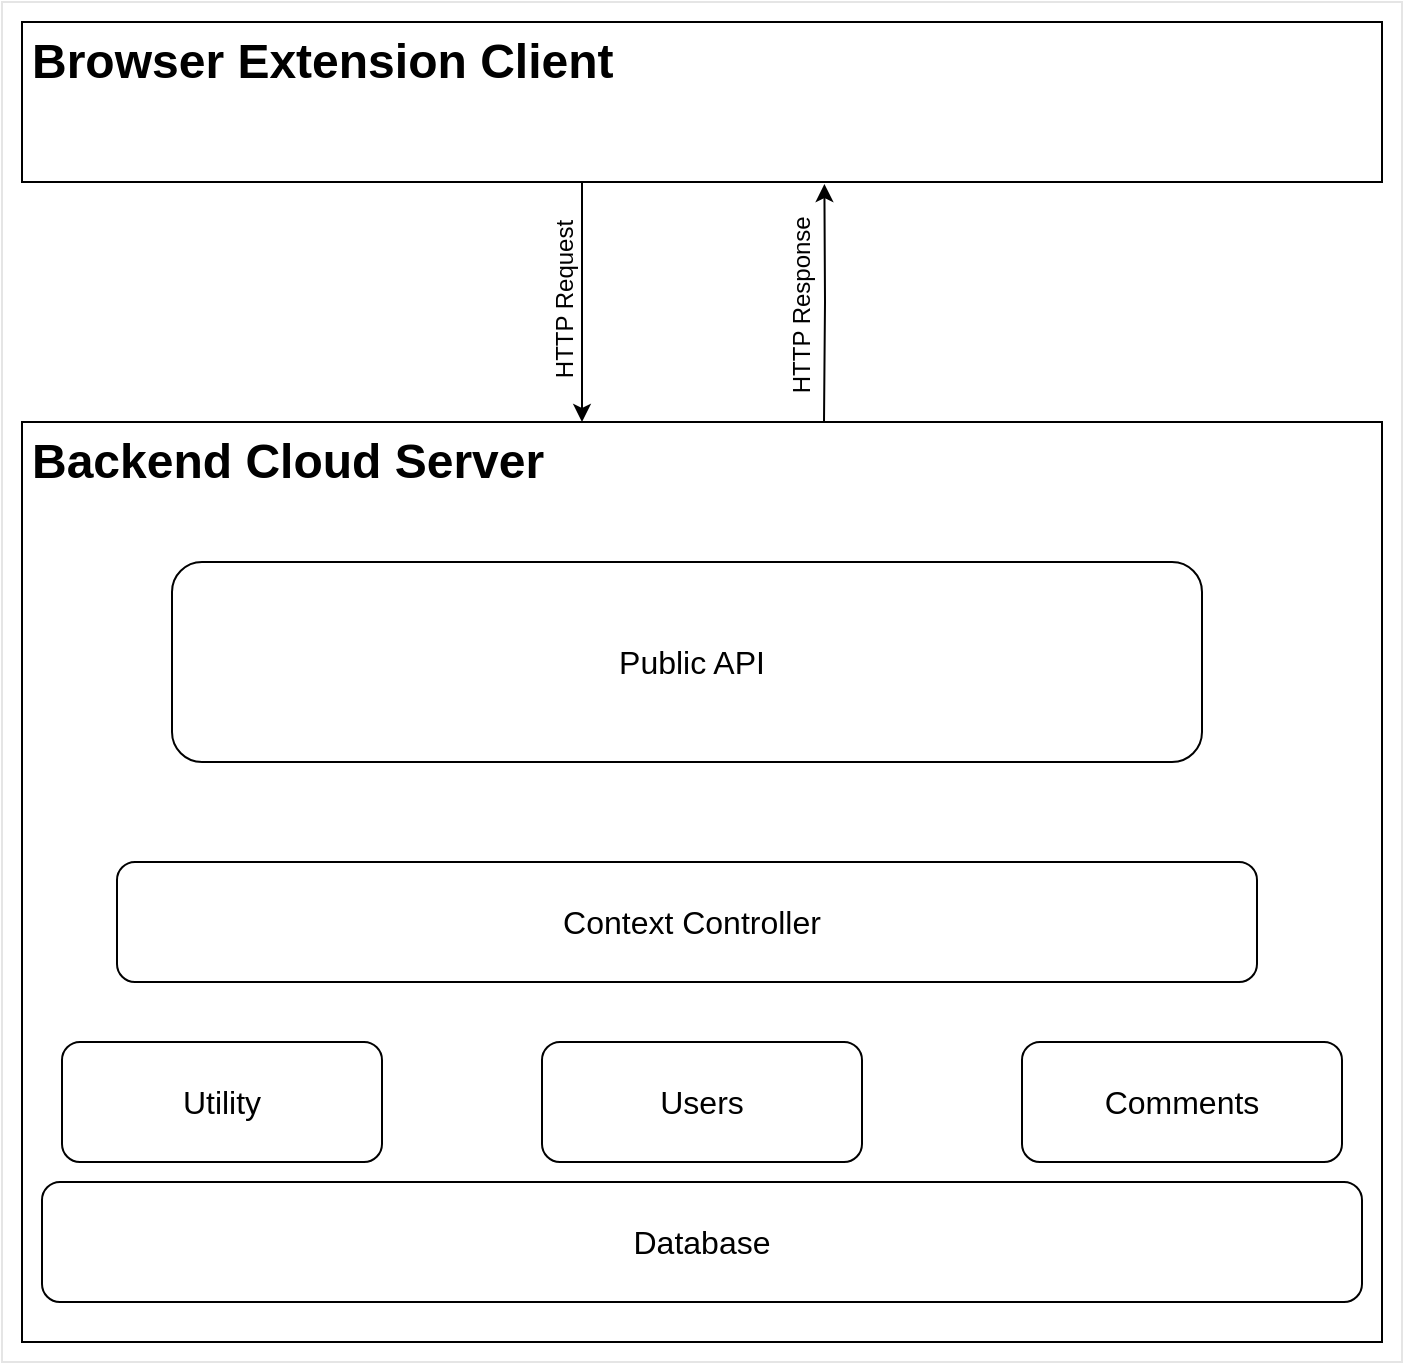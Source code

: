 <mxfile version="20.5.3" type="device"><diagram id="SbT-azlU7_4kHMWwGHaW" name="Page-1"><mxGraphModel dx="1220" dy="1120" grid="1" gridSize="10" guides="1" tooltips="1" connect="1" arrows="1" fold="1" page="1" pageScale="1" pageWidth="850" pageHeight="1100" math="0" shadow="0"><root><mxCell id="0"/><mxCell id="1" parent="0"/><mxCell id="YaCzohqudUp4Dyonp3bf-27" value="" style="rounded=0;whiteSpace=wrap;html=1;opacity=10;" vertex="1" parent="1"><mxGeometry x="70" y="30" width="700" height="680" as="geometry"/></mxCell><mxCell id="YaCzohqudUp4Dyonp3bf-3" value="" style="rounded=0;whiteSpace=wrap;html=1;" vertex="1" parent="1"><mxGeometry x="80" y="240" width="680" height="460" as="geometry"/></mxCell><mxCell id="YaCzohqudUp4Dyonp3bf-2" value="" style="rounded=1;whiteSpace=wrap;html=1;" vertex="1" parent="1"><mxGeometry x="90" y="620" width="660" height="60" as="geometry"/></mxCell><mxCell id="YaCzohqudUp4Dyonp3bf-8" style="edgeStyle=orthogonalEdgeStyle;rounded=0;orthogonalLoop=1;jettySize=auto;html=1;entryX=0.59;entryY=1.013;entryDx=0;entryDy=0;entryPerimeter=0;" edge="1" parent="1" target="YaCzohqudUp4Dyonp3bf-6"><mxGeometry relative="1" as="geometry"><mxPoint x="481" y="240" as="sourcePoint"/></mxGeometry></mxCell><mxCell id="YaCzohqudUp4Dyonp3bf-7" style="edgeStyle=orthogonalEdgeStyle;rounded=0;orthogonalLoop=1;jettySize=auto;html=1;" edge="1" parent="1" source="YaCzohqudUp4Dyonp3bf-6" target="YaCzohqudUp4Dyonp3bf-3"><mxGeometry relative="1" as="geometry"><Array as="points"><mxPoint x="360" y="160"/><mxPoint x="360" y="160"/></Array></mxGeometry></mxCell><mxCell id="YaCzohqudUp4Dyonp3bf-6" value="" style="rounded=0;whiteSpace=wrap;html=1;" vertex="1" parent="1"><mxGeometry x="80" y="40" width="680" height="80" as="geometry"/></mxCell><mxCell id="YaCzohqudUp4Dyonp3bf-9" value="&lt;h1&gt;Browser Extension Client&lt;br&gt;&lt;/h1&gt;" style="text;html=1;strokeColor=none;fillColor=none;spacing=5;spacingTop=-20;whiteSpace=wrap;overflow=hidden;rounded=0;" vertex="1" parent="1"><mxGeometry x="80" y="40" width="320" height="120" as="geometry"/></mxCell><mxCell id="YaCzohqudUp4Dyonp3bf-11" value="&lt;h1&gt;Backend Cloud Server&lt;br&gt;&lt;/h1&gt;" style="text;html=1;strokeColor=none;fillColor=none;spacing=5;spacingTop=-20;whiteSpace=wrap;overflow=hidden;rounded=0;" vertex="1" parent="1"><mxGeometry x="80" y="240" width="270" height="40" as="geometry"/></mxCell><mxCell id="YaCzohqudUp4Dyonp3bf-12" value="&lt;div&gt;HTTP Request&lt;/div&gt;" style="text;html=1;strokeColor=none;fillColor=none;align=center;verticalAlign=middle;whiteSpace=wrap;rounded=0;rotation=-90;" vertex="1" parent="1"><mxGeometry x="290" y="163.13" width="122.5" height="31.25" as="geometry"/></mxCell><mxCell id="YaCzohqudUp4Dyonp3bf-13" value="&lt;div&gt;HTTP Response&lt;/div&gt;" style="text;html=1;strokeColor=none;fillColor=none;align=center;verticalAlign=middle;whiteSpace=wrap;rounded=0;rotation=-90;" vertex="1" parent="1"><mxGeometry x="412.5" y="166.88" width="115" height="30" as="geometry"/></mxCell><mxCell id="YaCzohqudUp4Dyonp3bf-15" value="" style="rounded=1;whiteSpace=wrap;html=1;" vertex="1" parent="1"><mxGeometry x="100" y="550" width="160" height="60" as="geometry"/></mxCell><mxCell id="YaCzohqudUp4Dyonp3bf-16" value="" style="rounded=1;whiteSpace=wrap;html=1;" vertex="1" parent="1"><mxGeometry x="340" y="550" width="160" height="60" as="geometry"/></mxCell><mxCell id="YaCzohqudUp4Dyonp3bf-17" value="" style="rounded=1;whiteSpace=wrap;html=1;" vertex="1" parent="1"><mxGeometry x="580" y="550" width="160" height="60" as="geometry"/></mxCell><mxCell id="YaCzohqudUp4Dyonp3bf-25" value="" style="rounded=1;whiteSpace=wrap;html=1;" vertex="1" parent="1"><mxGeometry x="127.5" y="460" width="570" height="60" as="geometry"/></mxCell><mxCell id="YaCzohqudUp4Dyonp3bf-24" value="Context Controller" style="text;html=1;strokeColor=none;fillColor=none;align=center;verticalAlign=middle;whiteSpace=wrap;rounded=0;fontSize=16;" vertex="1" parent="1"><mxGeometry x="140" y="475" width="550" height="30" as="geometry"/></mxCell><mxCell id="YaCzohqudUp4Dyonp3bf-28" value="&lt;div&gt;Users&lt;/div&gt;" style="text;html=1;strokeColor=none;fillColor=none;align=center;verticalAlign=middle;whiteSpace=wrap;rounded=0;fontSize=16;opacity=10;" vertex="1" parent="1"><mxGeometry x="350" y="565" width="140" height="30" as="geometry"/></mxCell><mxCell id="YaCzohqudUp4Dyonp3bf-29" value="Comments" style="text;html=1;strokeColor=none;fillColor=none;align=center;verticalAlign=middle;whiteSpace=wrap;rounded=0;fontSize=16;opacity=10;" vertex="1" parent="1"><mxGeometry x="590" y="565" width="140" height="30" as="geometry"/></mxCell><mxCell id="YaCzohqudUp4Dyonp3bf-30" value="Database" style="text;html=1;strokeColor=none;fillColor=none;align=center;verticalAlign=middle;whiteSpace=wrap;rounded=0;fontSize=16;opacity=10;" vertex="1" parent="1"><mxGeometry x="100" y="630" width="640" height="40" as="geometry"/></mxCell><mxCell id="YaCzohqudUp4Dyonp3bf-31" value="Utility" style="text;html=1;strokeColor=none;fillColor=none;align=center;verticalAlign=middle;whiteSpace=wrap;rounded=0;fontSize=16;opacity=10;" vertex="1" parent="1"><mxGeometry x="110" y="565" width="140" height="30" as="geometry"/></mxCell><mxCell id="YaCzohqudUp4Dyonp3bf-33" value="" style="rounded=1;whiteSpace=wrap;html=1;fontSize=16;" vertex="1" parent="1"><mxGeometry x="155" y="310" width="515" height="100" as="geometry"/></mxCell><mxCell id="YaCzohqudUp4Dyonp3bf-34" value="Public API" style="text;html=1;strokeColor=none;fillColor=none;align=center;verticalAlign=middle;whiteSpace=wrap;rounded=0;fontSize=16;" vertex="1" parent="1"><mxGeometry x="170" y="345" width="490" height="30" as="geometry"/></mxCell></root></mxGraphModel></diagram></mxfile>